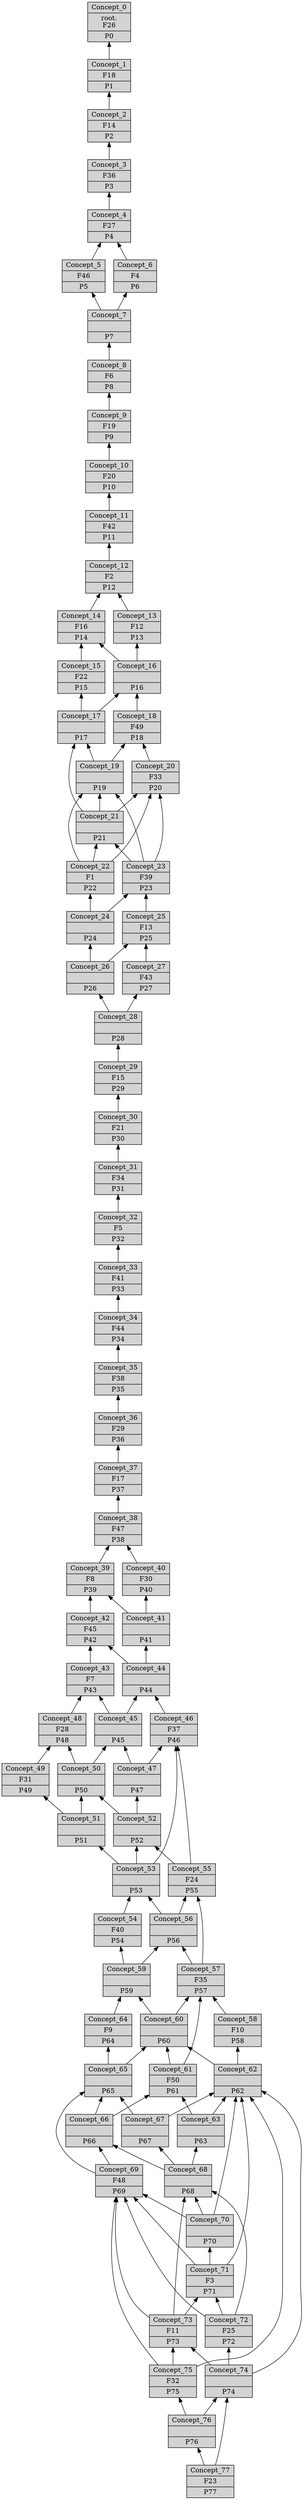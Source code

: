 digraph G { 
	rankdir=BT;
953742666 [shape=record,style=filled,label="{Concept_0|root.\nF26\n|P0\n}"];
1239759990 [shape=record,style=filled,label="{Concept_1|F18\n|P1\n}"];
891093184 [shape=record,style=filled,label="{Concept_2|F14\n|P2\n}"];
708533063 [shape=record,style=filled,label="{Concept_3|F36\n|P3\n}"];
1438030319 [shape=record,style=filled,label="{Concept_4|F27\n|P4\n}"];
902830499 [shape=record,style=filled,label="{Concept_5|F46\n|P5\n}"];
1754662105 [shape=record,style=filled,label="{Concept_6|F4\n|P6\n}"];
403147759 [shape=record,style=filled,label="{Concept_7||P7\n}"];
2040467681 [shape=record,style=filled,label="{Concept_8|F6\n|P8\n}"];
1278677872 [shape=record,style=filled,label="{Concept_9|F19\n|P9\n}"];
341796579 [shape=record,style=filled,label="{Concept_10|F20\n|P10\n}"];
807657332 [shape=record,style=filled,label="{Concept_11|F42\n|P11\n}"];
825936265 [shape=record,style=filled,label="{Concept_12|F2\n|P12\n}"];
1164107853 [shape=record,style=filled,label="{Concept_13|F12\n|P13\n}"];
711327356 [shape=record,style=filled,label="{Concept_14|F16\n|P14\n}"];
68377659 [shape=record,style=filled,label="{Concept_15|F22\n|P15\n}"];
1661123505 [shape=record,style=filled,label="{Concept_16||P16\n}"];
825249556 [shape=record,style=filled,label="{Concept_17||P17\n}"];
883151184 [shape=record,style=filled,label="{Concept_18|F49\n|P18\n}"];
709865851 [shape=record,style=filled,label="{Concept_19||P19\n}"];
1550207152 [shape=record,style=filled,label="{Concept_20|F33\n|P20\n}"];
1864230087 [shape=record,style=filled,label="{Concept_21||P21\n}"];
1168019749 [shape=record,style=filled,label="{Concept_22|F1\n|P22\n}"];
311239812 [shape=record,style=filled,label="{Concept_23|F39\n|P23\n}"];
2093010349 [shape=record,style=filled,label="{Concept_24||P24\n}"];
2088445230 [shape=record,style=filled,label="{Concept_25|F13\n|P25\n}"];
1297978429 [shape=record,style=filled,label="{Concept_26||P26\n}"];
915349526 [shape=record,style=filled,label="{Concept_27|F43\n|P27\n}"];
1280851663 [shape=record,style=filled,label="{Concept_28||P28\n}"];
1764696127 [shape=record,style=filled,label="{Concept_29|F15\n|P29\n}"];
1223867739 [shape=record,style=filled,label="{Concept_30|F21\n|P30\n}"];
129153987 [shape=record,style=filled,label="{Concept_31|F34\n|P31\n}"];
168907708 [shape=record,style=filled,label="{Concept_32|F5\n|P32\n}"];
447718425 [shape=record,style=filled,label="{Concept_33|F41\n|P33\n}"];
1206569586 [shape=record,style=filled,label="{Concept_34|F44\n|P34\n}"];
1427381743 [shape=record,style=filled,label="{Concept_35|F38\n|P35\n}"];
1427646530 [shape=record,style=filled,label="{Concept_36|F29\n|P36\n}"];
846254484 [shape=record,style=filled,label="{Concept_37|F17\n|P37\n}"];
592983282 [shape=record,style=filled,label="{Concept_38|F47\n|P38\n}"];
1448525331 [shape=record,style=filled,label="{Concept_39|F8\n|P39\n}"];
1108924067 [shape=record,style=filled,label="{Concept_40|F30\n|P40\n}"];
1984975621 [shape=record,style=filled,label="{Concept_41||P41\n}"];
348984985 [shape=record,style=filled,label="{Concept_42|F45\n|P42\n}"];
2005435445 [shape=record,style=filled,label="{Concept_43|F7\n|P43\n}"];
1939990953 [shape=record,style=filled,label="{Concept_44||P44\n}"];
119358627 [shape=record,style=filled,label="{Concept_45||P45\n}"];
2073621255 [shape=record,style=filled,label="{Concept_46|F37\n|P46\n}"];
1208121709 [shape=record,style=filled,label="{Concept_47||P47\n}"];
873610597 [shape=record,style=filled,label="{Concept_48|F28\n|P48\n}"];
1497845528 [shape=record,style=filled,label="{Concept_49|F31\n|P49\n}"];
1710989308 [shape=record,style=filled,label="{Concept_50||P50\n}"];
1047087935 [shape=record,style=filled,label="{Concept_51||P51\n}"];
464887938 [shape=record,style=filled,label="{Concept_52||P52\n}"];
2020152163 [shape=record,style=filled,label="{Concept_53||P53\n}"];
1104443373 [shape=record,style=filled,label="{Concept_54|F40\n|P54\n}"];
898694235 [shape=record,style=filled,label="{Concept_55|F24\n|P55\n}"];
60292059 [shape=record,style=filled,label="{Concept_56||P56\n}"];
869601985 [shape=record,style=filled,label="{Concept_57|F35\n|P57\n}"];
1365008457 [shape=record,style=filled,label="{Concept_58|F10\n|P58\n}"];
1671179293 [shape=record,style=filled,label="{Concept_59||P59\n}"];
1609124502 [shape=record,style=filled,label="{Concept_60||P60\n}"];
1144068272 [shape=record,style=filled,label="{Concept_61|F50\n|P61\n}"];
1985836631 [shape=record,style=filled,label="{Concept_62||P62\n}"];
1948471365 [shape=record,style=filled,label="{Concept_63||P63\n}"];
1636506029 [shape=record,style=filled,label="{Concept_64|F9\n|P64\n}"];
758348212 [shape=record,style=filled,label="{Concept_65||P65\n}"];
817978763 [shape=record,style=filled,label="{Concept_66||P66\n}"];
1578009262 [shape=record,style=filled,label="{Concept_67||P67\n}"];
1735507635 [shape=record,style=filled,label="{Concept_68||P68\n}"];
1362728240 [shape=record,style=filled,label="{Concept_69|F48\n|P69\n}"];
1798219673 [shape=record,style=filled,label="{Concept_70||P70\n}"];
1092572064 [shape=record,style=filled,label="{Concept_71|F3\n|P71\n}"];
728885526 [shape=record,style=filled,label="{Concept_72|F25\n|P72\n}"];
922511709 [shape=record,style=filled,label="{Concept_73|F11\n|P73\n}"];
678433396 [shape=record,style=filled,label="{Concept_74||P74\n}"];
331994761 [shape=record,style=filled,label="{Concept_75|F32\n|P75\n}"];
928294079 [shape=record,style=filled,label="{Concept_76||P76\n}"];
1647809929 [shape=record,style=filled,label="{Concept_77|F23\n|P77\n}"];
	1239759990 -> 953742666
	891093184 -> 1239759990
	708533063 -> 891093184
	1438030319 -> 708533063
	902830499 -> 1438030319
	1754662105 -> 1438030319
	403147759 -> 902830499
	403147759 -> 1754662105
	2040467681 -> 403147759
	1278677872 -> 2040467681
	341796579 -> 1278677872
	807657332 -> 341796579
	825936265 -> 807657332
	1164107853 -> 825936265
	711327356 -> 825936265
	68377659 -> 711327356
	1661123505 -> 1164107853
	1661123505 -> 711327356
	825249556 -> 68377659
	825249556 -> 1661123505
	883151184 -> 1661123505
	709865851 -> 825249556
	709865851 -> 883151184
	1550207152 -> 883151184
	1864230087 -> 825249556
	1864230087 -> 709865851
	1864230087 -> 1550207152
	1168019749 -> 709865851
	1168019749 -> 1550207152
	1168019749 -> 1864230087
	311239812 -> 709865851
	311239812 -> 1550207152
	311239812 -> 1864230087
	2093010349 -> 1168019749
	2093010349 -> 311239812
	2088445230 -> 311239812
	1297978429 -> 2093010349
	1297978429 -> 2088445230
	915349526 -> 2088445230
	1280851663 -> 1297978429
	1280851663 -> 915349526
	1764696127 -> 1280851663
	1223867739 -> 1764696127
	129153987 -> 1223867739
	168907708 -> 129153987
	447718425 -> 168907708
	1206569586 -> 447718425
	1427381743 -> 1206569586
	1427646530 -> 1427381743
	846254484 -> 1427646530
	592983282 -> 846254484
	1448525331 -> 592983282
	1108924067 -> 592983282
	1984975621 -> 1448525331
	1984975621 -> 1108924067
	348984985 -> 1448525331
	2005435445 -> 348984985
	1939990953 -> 1984975621
	1939990953 -> 348984985
	119358627 -> 2005435445
	119358627 -> 1939990953
	2073621255 -> 1939990953
	1208121709 -> 119358627
	1208121709 -> 2073621255
	873610597 -> 2005435445
	1497845528 -> 873610597
	1710989308 -> 119358627
	1710989308 -> 873610597
	1047087935 -> 1497845528
	1047087935 -> 1710989308
	464887938 -> 1208121709
	464887938 -> 1710989308
	2020152163 -> 2073621255
	2020152163 -> 1047087935
	2020152163 -> 464887938
	1104443373 -> 2020152163
	898694235 -> 2073621255
	898694235 -> 464887938
	60292059 -> 2020152163
	60292059 -> 898694235
	869601985 -> 898694235
	869601985 -> 60292059
	1365008457 -> 869601985
	1671179293 -> 1104443373
	1671179293 -> 60292059
	1609124502 -> 869601985
	1609124502 -> 1671179293
	1144068272 -> 869601985
	1144068272 -> 1609124502
	1985836631 -> 1365008457
	1985836631 -> 1609124502
	1948471365 -> 1144068272
	1948471365 -> 1985836631
	1636506029 -> 1671179293
	758348212 -> 1609124502
	758348212 -> 1636506029
	817978763 -> 1144068272
	817978763 -> 758348212
	1578009262 -> 1985836631
	1578009262 -> 758348212
	1735507635 -> 1948471365
	1735507635 -> 817978763
	1735507635 -> 1578009262
	1362728240 -> 758348212
	1362728240 -> 817978763
	1798219673 -> 1985836631
	1798219673 -> 1735507635
	1798219673 -> 1362728240
	1092572064 -> 1985836631
	1092572064 -> 1362728240
	1092572064 -> 1798219673
	728885526 -> 1735507635
	728885526 -> 1362728240
	728885526 -> 1092572064
	922511709 -> 1735507635
	922511709 -> 1362728240
	922511709 -> 1092572064
	678433396 -> 1985836631
	678433396 -> 728885526
	678433396 -> 922511709
	331994761 -> 1985836631
	331994761 -> 1362728240
	331994761 -> 922511709
	928294079 -> 678433396
	928294079 -> 331994761
	1647809929 -> 678433396
	1647809929 -> 928294079
}